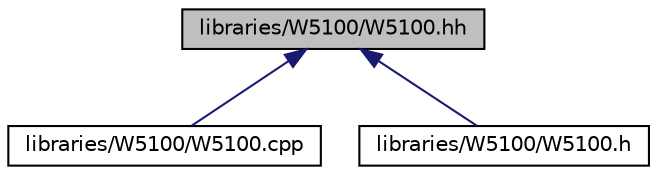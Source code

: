 digraph "libraries/W5100/W5100.hh"
{
  edge [fontname="Helvetica",fontsize="10",labelfontname="Helvetica",labelfontsize="10"];
  node [fontname="Helvetica",fontsize="10",shape=record];
  Node1 [label="libraries/W5100/W5100.hh",height=0.2,width=0.4,color="black", fillcolor="grey75", style="filled", fontcolor="black"];
  Node1 -> Node2 [dir="back",color="midnightblue",fontsize="10",style="solid",fontname="Helvetica"];
  Node2 [label="libraries/W5100/W5100.cpp",height=0.2,width=0.4,color="black", fillcolor="white", style="filled",URL="$d2/dfc/W5100_8cpp.html"];
  Node1 -> Node3 [dir="back",color="midnightblue",fontsize="10",style="solid",fontname="Helvetica"];
  Node3 [label="libraries/W5100/W5100.h",height=0.2,width=0.4,color="black", fillcolor="white", style="filled",URL="$d4/d68/W5100_8h.html"];
}
